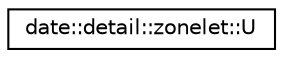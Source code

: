 digraph "Graphical Class Hierarchy"
{
 // LATEX_PDF_SIZE
  edge [fontname="Helvetica",fontsize="10",labelfontname="Helvetica",labelfontsize="10"];
  node [fontname="Helvetica",fontsize="10",shape=record];
  rankdir="LR";
  Node0 [label="date::detail::zonelet::U",height=0.2,width=0.4,color="black", fillcolor="white", style="filled",URL="$uniondate_1_1detail_1_1zonelet_1_1U.html",tooltip=" "];
}
